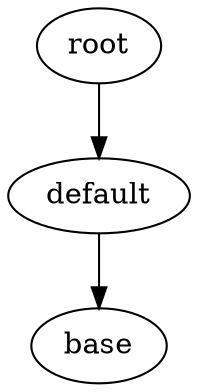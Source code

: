 digraph default {
    root_92 [label="root"];
    default_93 [label="default"];
    base_94 [label="base"];
    root_92 -> default_93;
    default_93 -> base_94;
}
